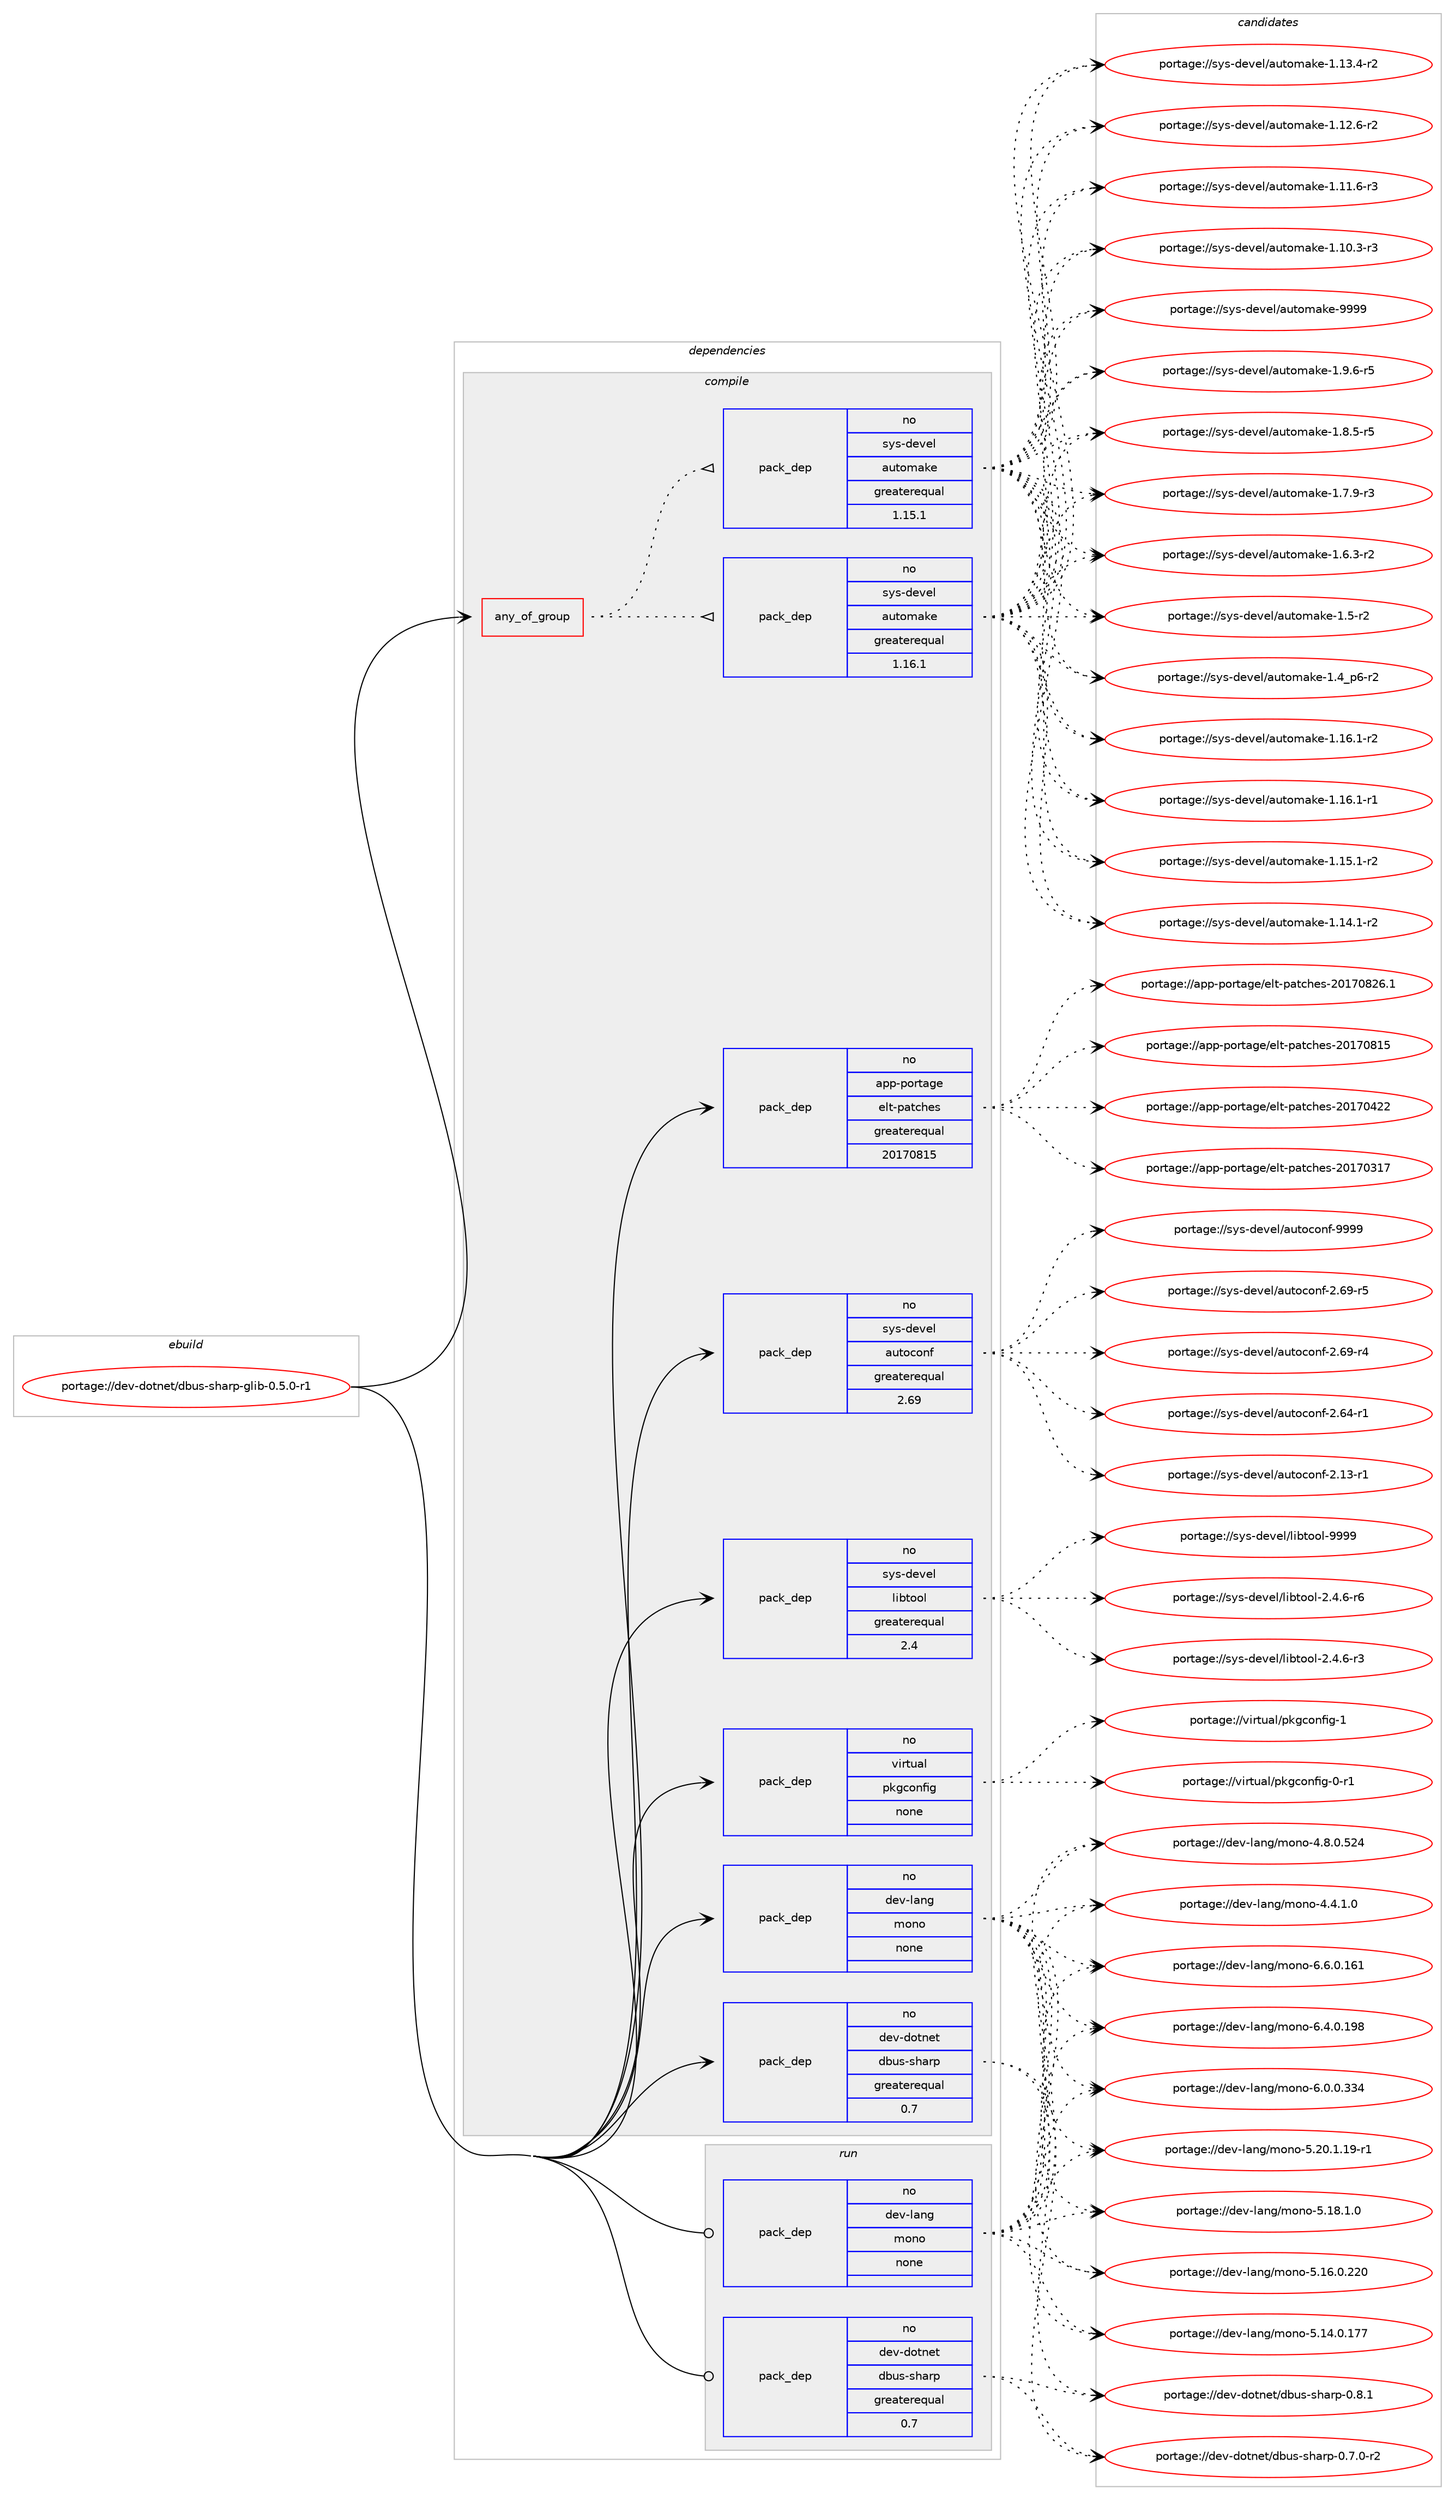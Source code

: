 digraph prolog {

# *************
# Graph options
# *************

newrank=true;
concentrate=true;
compound=true;
graph [rankdir=LR,fontname=Helvetica,fontsize=10,ranksep=1.5];#, ranksep=2.5, nodesep=0.2];
edge  [arrowhead=vee];
node  [fontname=Helvetica,fontsize=10];

# **********
# The ebuild
# **********

subgraph cluster_leftcol {
color=gray;
label=<<i>ebuild</i>>;
id [label="portage://dev-dotnet/dbus-sharp-glib-0.5.0-r1", color=red, width=4, href="../dev-dotnet/dbus-sharp-glib-0.5.0-r1.svg"];
}

# ****************
# The dependencies
# ****************

subgraph cluster_midcol {
color=gray;
label=<<i>dependencies</i>>;
subgraph cluster_compile {
fillcolor="#eeeeee";
style=filled;
label=<<i>compile</i>>;
subgraph any6925 {
dependency576364 [label=<<TABLE BORDER="0" CELLBORDER="1" CELLSPACING="0" CELLPADDING="4"><TR><TD CELLPADDING="10">any_of_group</TD></TR></TABLE>>, shape=none, color=red];subgraph pack433415 {
dependency576365 [label=<<TABLE BORDER="0" CELLBORDER="1" CELLSPACING="0" CELLPADDING="4" WIDTH="220"><TR><TD ROWSPAN="6" CELLPADDING="30">pack_dep</TD></TR><TR><TD WIDTH="110">no</TD></TR><TR><TD>sys-devel</TD></TR><TR><TD>automake</TD></TR><TR><TD>greaterequal</TD></TR><TR><TD>1.16.1</TD></TR></TABLE>>, shape=none, color=blue];
}
dependency576364:e -> dependency576365:w [weight=20,style="dotted",arrowhead="oinv"];
subgraph pack433416 {
dependency576366 [label=<<TABLE BORDER="0" CELLBORDER="1" CELLSPACING="0" CELLPADDING="4" WIDTH="220"><TR><TD ROWSPAN="6" CELLPADDING="30">pack_dep</TD></TR><TR><TD WIDTH="110">no</TD></TR><TR><TD>sys-devel</TD></TR><TR><TD>automake</TD></TR><TR><TD>greaterequal</TD></TR><TR><TD>1.15.1</TD></TR></TABLE>>, shape=none, color=blue];
}
dependency576364:e -> dependency576366:w [weight=20,style="dotted",arrowhead="oinv"];
}
id:e -> dependency576364:w [weight=20,style="solid",arrowhead="vee"];
subgraph pack433417 {
dependency576367 [label=<<TABLE BORDER="0" CELLBORDER="1" CELLSPACING="0" CELLPADDING="4" WIDTH="220"><TR><TD ROWSPAN="6" CELLPADDING="30">pack_dep</TD></TR><TR><TD WIDTH="110">no</TD></TR><TR><TD>app-portage</TD></TR><TR><TD>elt-patches</TD></TR><TR><TD>greaterequal</TD></TR><TR><TD>20170815</TD></TR></TABLE>>, shape=none, color=blue];
}
id:e -> dependency576367:w [weight=20,style="solid",arrowhead="vee"];
subgraph pack433418 {
dependency576368 [label=<<TABLE BORDER="0" CELLBORDER="1" CELLSPACING="0" CELLPADDING="4" WIDTH="220"><TR><TD ROWSPAN="6" CELLPADDING="30">pack_dep</TD></TR><TR><TD WIDTH="110">no</TD></TR><TR><TD>dev-dotnet</TD></TR><TR><TD>dbus-sharp</TD></TR><TR><TD>greaterequal</TD></TR><TR><TD>0.7</TD></TR></TABLE>>, shape=none, color=blue];
}
id:e -> dependency576368:w [weight=20,style="solid",arrowhead="vee"];
subgraph pack433419 {
dependency576369 [label=<<TABLE BORDER="0" CELLBORDER="1" CELLSPACING="0" CELLPADDING="4" WIDTH="220"><TR><TD ROWSPAN="6" CELLPADDING="30">pack_dep</TD></TR><TR><TD WIDTH="110">no</TD></TR><TR><TD>dev-lang</TD></TR><TR><TD>mono</TD></TR><TR><TD>none</TD></TR><TR><TD></TD></TR></TABLE>>, shape=none, color=blue];
}
id:e -> dependency576369:w [weight=20,style="solid",arrowhead="vee"];
subgraph pack433420 {
dependency576370 [label=<<TABLE BORDER="0" CELLBORDER="1" CELLSPACING="0" CELLPADDING="4" WIDTH="220"><TR><TD ROWSPAN="6" CELLPADDING="30">pack_dep</TD></TR><TR><TD WIDTH="110">no</TD></TR><TR><TD>sys-devel</TD></TR><TR><TD>autoconf</TD></TR><TR><TD>greaterequal</TD></TR><TR><TD>2.69</TD></TR></TABLE>>, shape=none, color=blue];
}
id:e -> dependency576370:w [weight=20,style="solid",arrowhead="vee"];
subgraph pack433421 {
dependency576371 [label=<<TABLE BORDER="0" CELLBORDER="1" CELLSPACING="0" CELLPADDING="4" WIDTH="220"><TR><TD ROWSPAN="6" CELLPADDING="30">pack_dep</TD></TR><TR><TD WIDTH="110">no</TD></TR><TR><TD>sys-devel</TD></TR><TR><TD>libtool</TD></TR><TR><TD>greaterequal</TD></TR><TR><TD>2.4</TD></TR></TABLE>>, shape=none, color=blue];
}
id:e -> dependency576371:w [weight=20,style="solid",arrowhead="vee"];
subgraph pack433422 {
dependency576372 [label=<<TABLE BORDER="0" CELLBORDER="1" CELLSPACING="0" CELLPADDING="4" WIDTH="220"><TR><TD ROWSPAN="6" CELLPADDING="30">pack_dep</TD></TR><TR><TD WIDTH="110">no</TD></TR><TR><TD>virtual</TD></TR><TR><TD>pkgconfig</TD></TR><TR><TD>none</TD></TR><TR><TD></TD></TR></TABLE>>, shape=none, color=blue];
}
id:e -> dependency576372:w [weight=20,style="solid",arrowhead="vee"];
}
subgraph cluster_compileandrun {
fillcolor="#eeeeee";
style=filled;
label=<<i>compile and run</i>>;
}
subgraph cluster_run {
fillcolor="#eeeeee";
style=filled;
label=<<i>run</i>>;
subgraph pack433423 {
dependency576373 [label=<<TABLE BORDER="0" CELLBORDER="1" CELLSPACING="0" CELLPADDING="4" WIDTH="220"><TR><TD ROWSPAN="6" CELLPADDING="30">pack_dep</TD></TR><TR><TD WIDTH="110">no</TD></TR><TR><TD>dev-dotnet</TD></TR><TR><TD>dbus-sharp</TD></TR><TR><TD>greaterequal</TD></TR><TR><TD>0.7</TD></TR></TABLE>>, shape=none, color=blue];
}
id:e -> dependency576373:w [weight=20,style="solid",arrowhead="odot"];
subgraph pack433424 {
dependency576374 [label=<<TABLE BORDER="0" CELLBORDER="1" CELLSPACING="0" CELLPADDING="4" WIDTH="220"><TR><TD ROWSPAN="6" CELLPADDING="30">pack_dep</TD></TR><TR><TD WIDTH="110">no</TD></TR><TR><TD>dev-lang</TD></TR><TR><TD>mono</TD></TR><TR><TD>none</TD></TR><TR><TD></TD></TR></TABLE>>, shape=none, color=blue];
}
id:e -> dependency576374:w [weight=20,style="solid",arrowhead="odot"];
}
}

# **************
# The candidates
# **************

subgraph cluster_choices {
rank=same;
color=gray;
label=<<i>candidates</i>>;

subgraph choice433415 {
color=black;
nodesep=1;
choice115121115451001011181011084797117116111109971071014557575757 [label="portage://sys-devel/automake-9999", color=red, width=4,href="../sys-devel/automake-9999.svg"];
choice115121115451001011181011084797117116111109971071014549465746544511453 [label="portage://sys-devel/automake-1.9.6-r5", color=red, width=4,href="../sys-devel/automake-1.9.6-r5.svg"];
choice115121115451001011181011084797117116111109971071014549465646534511453 [label="portage://sys-devel/automake-1.8.5-r5", color=red, width=4,href="../sys-devel/automake-1.8.5-r5.svg"];
choice115121115451001011181011084797117116111109971071014549465546574511451 [label="portage://sys-devel/automake-1.7.9-r3", color=red, width=4,href="../sys-devel/automake-1.7.9-r3.svg"];
choice115121115451001011181011084797117116111109971071014549465446514511450 [label="portage://sys-devel/automake-1.6.3-r2", color=red, width=4,href="../sys-devel/automake-1.6.3-r2.svg"];
choice11512111545100101118101108479711711611110997107101454946534511450 [label="portage://sys-devel/automake-1.5-r2", color=red, width=4,href="../sys-devel/automake-1.5-r2.svg"];
choice115121115451001011181011084797117116111109971071014549465295112544511450 [label="portage://sys-devel/automake-1.4_p6-r2", color=red, width=4,href="../sys-devel/automake-1.4_p6-r2.svg"];
choice11512111545100101118101108479711711611110997107101454946495446494511450 [label="portage://sys-devel/automake-1.16.1-r2", color=red, width=4,href="../sys-devel/automake-1.16.1-r2.svg"];
choice11512111545100101118101108479711711611110997107101454946495446494511449 [label="portage://sys-devel/automake-1.16.1-r1", color=red, width=4,href="../sys-devel/automake-1.16.1-r1.svg"];
choice11512111545100101118101108479711711611110997107101454946495346494511450 [label="portage://sys-devel/automake-1.15.1-r2", color=red, width=4,href="../sys-devel/automake-1.15.1-r2.svg"];
choice11512111545100101118101108479711711611110997107101454946495246494511450 [label="portage://sys-devel/automake-1.14.1-r2", color=red, width=4,href="../sys-devel/automake-1.14.1-r2.svg"];
choice11512111545100101118101108479711711611110997107101454946495146524511450 [label="portage://sys-devel/automake-1.13.4-r2", color=red, width=4,href="../sys-devel/automake-1.13.4-r2.svg"];
choice11512111545100101118101108479711711611110997107101454946495046544511450 [label="portage://sys-devel/automake-1.12.6-r2", color=red, width=4,href="../sys-devel/automake-1.12.6-r2.svg"];
choice11512111545100101118101108479711711611110997107101454946494946544511451 [label="portage://sys-devel/automake-1.11.6-r3", color=red, width=4,href="../sys-devel/automake-1.11.6-r3.svg"];
choice11512111545100101118101108479711711611110997107101454946494846514511451 [label="portage://sys-devel/automake-1.10.3-r3", color=red, width=4,href="../sys-devel/automake-1.10.3-r3.svg"];
dependency576365:e -> choice115121115451001011181011084797117116111109971071014557575757:w [style=dotted,weight="100"];
dependency576365:e -> choice115121115451001011181011084797117116111109971071014549465746544511453:w [style=dotted,weight="100"];
dependency576365:e -> choice115121115451001011181011084797117116111109971071014549465646534511453:w [style=dotted,weight="100"];
dependency576365:e -> choice115121115451001011181011084797117116111109971071014549465546574511451:w [style=dotted,weight="100"];
dependency576365:e -> choice115121115451001011181011084797117116111109971071014549465446514511450:w [style=dotted,weight="100"];
dependency576365:e -> choice11512111545100101118101108479711711611110997107101454946534511450:w [style=dotted,weight="100"];
dependency576365:e -> choice115121115451001011181011084797117116111109971071014549465295112544511450:w [style=dotted,weight="100"];
dependency576365:e -> choice11512111545100101118101108479711711611110997107101454946495446494511450:w [style=dotted,weight="100"];
dependency576365:e -> choice11512111545100101118101108479711711611110997107101454946495446494511449:w [style=dotted,weight="100"];
dependency576365:e -> choice11512111545100101118101108479711711611110997107101454946495346494511450:w [style=dotted,weight="100"];
dependency576365:e -> choice11512111545100101118101108479711711611110997107101454946495246494511450:w [style=dotted,weight="100"];
dependency576365:e -> choice11512111545100101118101108479711711611110997107101454946495146524511450:w [style=dotted,weight="100"];
dependency576365:e -> choice11512111545100101118101108479711711611110997107101454946495046544511450:w [style=dotted,weight="100"];
dependency576365:e -> choice11512111545100101118101108479711711611110997107101454946494946544511451:w [style=dotted,weight="100"];
dependency576365:e -> choice11512111545100101118101108479711711611110997107101454946494846514511451:w [style=dotted,weight="100"];
}
subgraph choice433416 {
color=black;
nodesep=1;
choice115121115451001011181011084797117116111109971071014557575757 [label="portage://sys-devel/automake-9999", color=red, width=4,href="../sys-devel/automake-9999.svg"];
choice115121115451001011181011084797117116111109971071014549465746544511453 [label="portage://sys-devel/automake-1.9.6-r5", color=red, width=4,href="../sys-devel/automake-1.9.6-r5.svg"];
choice115121115451001011181011084797117116111109971071014549465646534511453 [label="portage://sys-devel/automake-1.8.5-r5", color=red, width=4,href="../sys-devel/automake-1.8.5-r5.svg"];
choice115121115451001011181011084797117116111109971071014549465546574511451 [label="portage://sys-devel/automake-1.7.9-r3", color=red, width=4,href="../sys-devel/automake-1.7.9-r3.svg"];
choice115121115451001011181011084797117116111109971071014549465446514511450 [label="portage://sys-devel/automake-1.6.3-r2", color=red, width=4,href="../sys-devel/automake-1.6.3-r2.svg"];
choice11512111545100101118101108479711711611110997107101454946534511450 [label="portage://sys-devel/automake-1.5-r2", color=red, width=4,href="../sys-devel/automake-1.5-r2.svg"];
choice115121115451001011181011084797117116111109971071014549465295112544511450 [label="portage://sys-devel/automake-1.4_p6-r2", color=red, width=4,href="../sys-devel/automake-1.4_p6-r2.svg"];
choice11512111545100101118101108479711711611110997107101454946495446494511450 [label="portage://sys-devel/automake-1.16.1-r2", color=red, width=4,href="../sys-devel/automake-1.16.1-r2.svg"];
choice11512111545100101118101108479711711611110997107101454946495446494511449 [label="portage://sys-devel/automake-1.16.1-r1", color=red, width=4,href="../sys-devel/automake-1.16.1-r1.svg"];
choice11512111545100101118101108479711711611110997107101454946495346494511450 [label="portage://sys-devel/automake-1.15.1-r2", color=red, width=4,href="../sys-devel/automake-1.15.1-r2.svg"];
choice11512111545100101118101108479711711611110997107101454946495246494511450 [label="portage://sys-devel/automake-1.14.1-r2", color=red, width=4,href="../sys-devel/automake-1.14.1-r2.svg"];
choice11512111545100101118101108479711711611110997107101454946495146524511450 [label="portage://sys-devel/automake-1.13.4-r2", color=red, width=4,href="../sys-devel/automake-1.13.4-r2.svg"];
choice11512111545100101118101108479711711611110997107101454946495046544511450 [label="portage://sys-devel/automake-1.12.6-r2", color=red, width=4,href="../sys-devel/automake-1.12.6-r2.svg"];
choice11512111545100101118101108479711711611110997107101454946494946544511451 [label="portage://sys-devel/automake-1.11.6-r3", color=red, width=4,href="../sys-devel/automake-1.11.6-r3.svg"];
choice11512111545100101118101108479711711611110997107101454946494846514511451 [label="portage://sys-devel/automake-1.10.3-r3", color=red, width=4,href="../sys-devel/automake-1.10.3-r3.svg"];
dependency576366:e -> choice115121115451001011181011084797117116111109971071014557575757:w [style=dotted,weight="100"];
dependency576366:e -> choice115121115451001011181011084797117116111109971071014549465746544511453:w [style=dotted,weight="100"];
dependency576366:e -> choice115121115451001011181011084797117116111109971071014549465646534511453:w [style=dotted,weight="100"];
dependency576366:e -> choice115121115451001011181011084797117116111109971071014549465546574511451:w [style=dotted,weight="100"];
dependency576366:e -> choice115121115451001011181011084797117116111109971071014549465446514511450:w [style=dotted,weight="100"];
dependency576366:e -> choice11512111545100101118101108479711711611110997107101454946534511450:w [style=dotted,weight="100"];
dependency576366:e -> choice115121115451001011181011084797117116111109971071014549465295112544511450:w [style=dotted,weight="100"];
dependency576366:e -> choice11512111545100101118101108479711711611110997107101454946495446494511450:w [style=dotted,weight="100"];
dependency576366:e -> choice11512111545100101118101108479711711611110997107101454946495446494511449:w [style=dotted,weight="100"];
dependency576366:e -> choice11512111545100101118101108479711711611110997107101454946495346494511450:w [style=dotted,weight="100"];
dependency576366:e -> choice11512111545100101118101108479711711611110997107101454946495246494511450:w [style=dotted,weight="100"];
dependency576366:e -> choice11512111545100101118101108479711711611110997107101454946495146524511450:w [style=dotted,weight="100"];
dependency576366:e -> choice11512111545100101118101108479711711611110997107101454946495046544511450:w [style=dotted,weight="100"];
dependency576366:e -> choice11512111545100101118101108479711711611110997107101454946494946544511451:w [style=dotted,weight="100"];
dependency576366:e -> choice11512111545100101118101108479711711611110997107101454946494846514511451:w [style=dotted,weight="100"];
}
subgraph choice433417 {
color=black;
nodesep=1;
choice971121124511211111411697103101471011081164511297116991041011154550484955485650544649 [label="portage://app-portage/elt-patches-20170826.1", color=red, width=4,href="../app-portage/elt-patches-20170826.1.svg"];
choice97112112451121111141169710310147101108116451129711699104101115455048495548564953 [label="portage://app-portage/elt-patches-20170815", color=red, width=4,href="../app-portage/elt-patches-20170815.svg"];
choice97112112451121111141169710310147101108116451129711699104101115455048495548525050 [label="portage://app-portage/elt-patches-20170422", color=red, width=4,href="../app-portage/elt-patches-20170422.svg"];
choice97112112451121111141169710310147101108116451129711699104101115455048495548514955 [label="portage://app-portage/elt-patches-20170317", color=red, width=4,href="../app-portage/elt-patches-20170317.svg"];
dependency576367:e -> choice971121124511211111411697103101471011081164511297116991041011154550484955485650544649:w [style=dotted,weight="100"];
dependency576367:e -> choice97112112451121111141169710310147101108116451129711699104101115455048495548564953:w [style=dotted,weight="100"];
dependency576367:e -> choice97112112451121111141169710310147101108116451129711699104101115455048495548525050:w [style=dotted,weight="100"];
dependency576367:e -> choice97112112451121111141169710310147101108116451129711699104101115455048495548514955:w [style=dotted,weight="100"];
}
subgraph choice433418 {
color=black;
nodesep=1;
choice1001011184510011111611010111647100981171154511510497114112454846564649 [label="portage://dev-dotnet/dbus-sharp-0.8.1", color=red, width=4,href="../dev-dotnet/dbus-sharp-0.8.1.svg"];
choice10010111845100111116110101116471009811711545115104971141124548465546484511450 [label="portage://dev-dotnet/dbus-sharp-0.7.0-r2", color=red, width=4,href="../dev-dotnet/dbus-sharp-0.7.0-r2.svg"];
dependency576368:e -> choice1001011184510011111611010111647100981171154511510497114112454846564649:w [style=dotted,weight="100"];
dependency576368:e -> choice10010111845100111116110101116471009811711545115104971141124548465546484511450:w [style=dotted,weight="100"];
}
subgraph choice433419 {
color=black;
nodesep=1;
choice10010111845108971101034710911111011145544654464846495449 [label="portage://dev-lang/mono-6.6.0.161", color=red, width=4,href="../dev-lang/mono-6.6.0.161.svg"];
choice10010111845108971101034710911111011145544652464846495756 [label="portage://dev-lang/mono-6.4.0.198", color=red, width=4,href="../dev-lang/mono-6.4.0.198.svg"];
choice10010111845108971101034710911111011145544648464846515152 [label="portage://dev-lang/mono-6.0.0.334", color=red, width=4,href="../dev-lang/mono-6.0.0.334.svg"];
choice100101118451089711010347109111110111455346504846494649574511449 [label="portage://dev-lang/mono-5.20.1.19-r1", color=red, width=4,href="../dev-lang/mono-5.20.1.19-r1.svg"];
choice100101118451089711010347109111110111455346495646494648 [label="portage://dev-lang/mono-5.18.1.0", color=red, width=4,href="../dev-lang/mono-5.18.1.0.svg"];
choice1001011184510897110103471091111101114553464954464846505048 [label="portage://dev-lang/mono-5.16.0.220", color=red, width=4,href="../dev-lang/mono-5.16.0.220.svg"];
choice1001011184510897110103471091111101114553464952464846495555 [label="portage://dev-lang/mono-5.14.0.177", color=red, width=4,href="../dev-lang/mono-5.14.0.177.svg"];
choice10010111845108971101034710911111011145524656464846535052 [label="portage://dev-lang/mono-4.8.0.524", color=red, width=4,href="../dev-lang/mono-4.8.0.524.svg"];
choice1001011184510897110103471091111101114552465246494648 [label="portage://dev-lang/mono-4.4.1.0", color=red, width=4,href="../dev-lang/mono-4.4.1.0.svg"];
dependency576369:e -> choice10010111845108971101034710911111011145544654464846495449:w [style=dotted,weight="100"];
dependency576369:e -> choice10010111845108971101034710911111011145544652464846495756:w [style=dotted,weight="100"];
dependency576369:e -> choice10010111845108971101034710911111011145544648464846515152:w [style=dotted,weight="100"];
dependency576369:e -> choice100101118451089711010347109111110111455346504846494649574511449:w [style=dotted,weight="100"];
dependency576369:e -> choice100101118451089711010347109111110111455346495646494648:w [style=dotted,weight="100"];
dependency576369:e -> choice1001011184510897110103471091111101114553464954464846505048:w [style=dotted,weight="100"];
dependency576369:e -> choice1001011184510897110103471091111101114553464952464846495555:w [style=dotted,weight="100"];
dependency576369:e -> choice10010111845108971101034710911111011145524656464846535052:w [style=dotted,weight="100"];
dependency576369:e -> choice1001011184510897110103471091111101114552465246494648:w [style=dotted,weight="100"];
}
subgraph choice433420 {
color=black;
nodesep=1;
choice115121115451001011181011084797117116111991111101024557575757 [label="portage://sys-devel/autoconf-9999", color=red, width=4,href="../sys-devel/autoconf-9999.svg"];
choice1151211154510010111810110847971171161119911111010245504654574511453 [label="portage://sys-devel/autoconf-2.69-r5", color=red, width=4,href="../sys-devel/autoconf-2.69-r5.svg"];
choice1151211154510010111810110847971171161119911111010245504654574511452 [label="portage://sys-devel/autoconf-2.69-r4", color=red, width=4,href="../sys-devel/autoconf-2.69-r4.svg"];
choice1151211154510010111810110847971171161119911111010245504654524511449 [label="portage://sys-devel/autoconf-2.64-r1", color=red, width=4,href="../sys-devel/autoconf-2.64-r1.svg"];
choice1151211154510010111810110847971171161119911111010245504649514511449 [label="portage://sys-devel/autoconf-2.13-r1", color=red, width=4,href="../sys-devel/autoconf-2.13-r1.svg"];
dependency576370:e -> choice115121115451001011181011084797117116111991111101024557575757:w [style=dotted,weight="100"];
dependency576370:e -> choice1151211154510010111810110847971171161119911111010245504654574511453:w [style=dotted,weight="100"];
dependency576370:e -> choice1151211154510010111810110847971171161119911111010245504654574511452:w [style=dotted,weight="100"];
dependency576370:e -> choice1151211154510010111810110847971171161119911111010245504654524511449:w [style=dotted,weight="100"];
dependency576370:e -> choice1151211154510010111810110847971171161119911111010245504649514511449:w [style=dotted,weight="100"];
}
subgraph choice433421 {
color=black;
nodesep=1;
choice1151211154510010111810110847108105981161111111084557575757 [label="portage://sys-devel/libtool-9999", color=red, width=4,href="../sys-devel/libtool-9999.svg"];
choice1151211154510010111810110847108105981161111111084550465246544511454 [label="portage://sys-devel/libtool-2.4.6-r6", color=red, width=4,href="../sys-devel/libtool-2.4.6-r6.svg"];
choice1151211154510010111810110847108105981161111111084550465246544511451 [label="portage://sys-devel/libtool-2.4.6-r3", color=red, width=4,href="../sys-devel/libtool-2.4.6-r3.svg"];
dependency576371:e -> choice1151211154510010111810110847108105981161111111084557575757:w [style=dotted,weight="100"];
dependency576371:e -> choice1151211154510010111810110847108105981161111111084550465246544511454:w [style=dotted,weight="100"];
dependency576371:e -> choice1151211154510010111810110847108105981161111111084550465246544511451:w [style=dotted,weight="100"];
}
subgraph choice433422 {
color=black;
nodesep=1;
choice1181051141161179710847112107103991111101021051034549 [label="portage://virtual/pkgconfig-1", color=red, width=4,href="../virtual/pkgconfig-1.svg"];
choice11810511411611797108471121071039911111010210510345484511449 [label="portage://virtual/pkgconfig-0-r1", color=red, width=4,href="../virtual/pkgconfig-0-r1.svg"];
dependency576372:e -> choice1181051141161179710847112107103991111101021051034549:w [style=dotted,weight="100"];
dependency576372:e -> choice11810511411611797108471121071039911111010210510345484511449:w [style=dotted,weight="100"];
}
subgraph choice433423 {
color=black;
nodesep=1;
choice1001011184510011111611010111647100981171154511510497114112454846564649 [label="portage://dev-dotnet/dbus-sharp-0.8.1", color=red, width=4,href="../dev-dotnet/dbus-sharp-0.8.1.svg"];
choice10010111845100111116110101116471009811711545115104971141124548465546484511450 [label="portage://dev-dotnet/dbus-sharp-0.7.0-r2", color=red, width=4,href="../dev-dotnet/dbus-sharp-0.7.0-r2.svg"];
dependency576373:e -> choice1001011184510011111611010111647100981171154511510497114112454846564649:w [style=dotted,weight="100"];
dependency576373:e -> choice10010111845100111116110101116471009811711545115104971141124548465546484511450:w [style=dotted,weight="100"];
}
subgraph choice433424 {
color=black;
nodesep=1;
choice10010111845108971101034710911111011145544654464846495449 [label="portage://dev-lang/mono-6.6.0.161", color=red, width=4,href="../dev-lang/mono-6.6.0.161.svg"];
choice10010111845108971101034710911111011145544652464846495756 [label="portage://dev-lang/mono-6.4.0.198", color=red, width=4,href="../dev-lang/mono-6.4.0.198.svg"];
choice10010111845108971101034710911111011145544648464846515152 [label="portage://dev-lang/mono-6.0.0.334", color=red, width=4,href="../dev-lang/mono-6.0.0.334.svg"];
choice100101118451089711010347109111110111455346504846494649574511449 [label="portage://dev-lang/mono-5.20.1.19-r1", color=red, width=4,href="../dev-lang/mono-5.20.1.19-r1.svg"];
choice100101118451089711010347109111110111455346495646494648 [label="portage://dev-lang/mono-5.18.1.0", color=red, width=4,href="../dev-lang/mono-5.18.1.0.svg"];
choice1001011184510897110103471091111101114553464954464846505048 [label="portage://dev-lang/mono-5.16.0.220", color=red, width=4,href="../dev-lang/mono-5.16.0.220.svg"];
choice1001011184510897110103471091111101114553464952464846495555 [label="portage://dev-lang/mono-5.14.0.177", color=red, width=4,href="../dev-lang/mono-5.14.0.177.svg"];
choice10010111845108971101034710911111011145524656464846535052 [label="portage://dev-lang/mono-4.8.0.524", color=red, width=4,href="../dev-lang/mono-4.8.0.524.svg"];
choice1001011184510897110103471091111101114552465246494648 [label="portage://dev-lang/mono-4.4.1.0", color=red, width=4,href="../dev-lang/mono-4.4.1.0.svg"];
dependency576374:e -> choice10010111845108971101034710911111011145544654464846495449:w [style=dotted,weight="100"];
dependency576374:e -> choice10010111845108971101034710911111011145544652464846495756:w [style=dotted,weight="100"];
dependency576374:e -> choice10010111845108971101034710911111011145544648464846515152:w [style=dotted,weight="100"];
dependency576374:e -> choice100101118451089711010347109111110111455346504846494649574511449:w [style=dotted,weight="100"];
dependency576374:e -> choice100101118451089711010347109111110111455346495646494648:w [style=dotted,weight="100"];
dependency576374:e -> choice1001011184510897110103471091111101114553464954464846505048:w [style=dotted,weight="100"];
dependency576374:e -> choice1001011184510897110103471091111101114553464952464846495555:w [style=dotted,weight="100"];
dependency576374:e -> choice10010111845108971101034710911111011145524656464846535052:w [style=dotted,weight="100"];
dependency576374:e -> choice1001011184510897110103471091111101114552465246494648:w [style=dotted,weight="100"];
}
}

}
